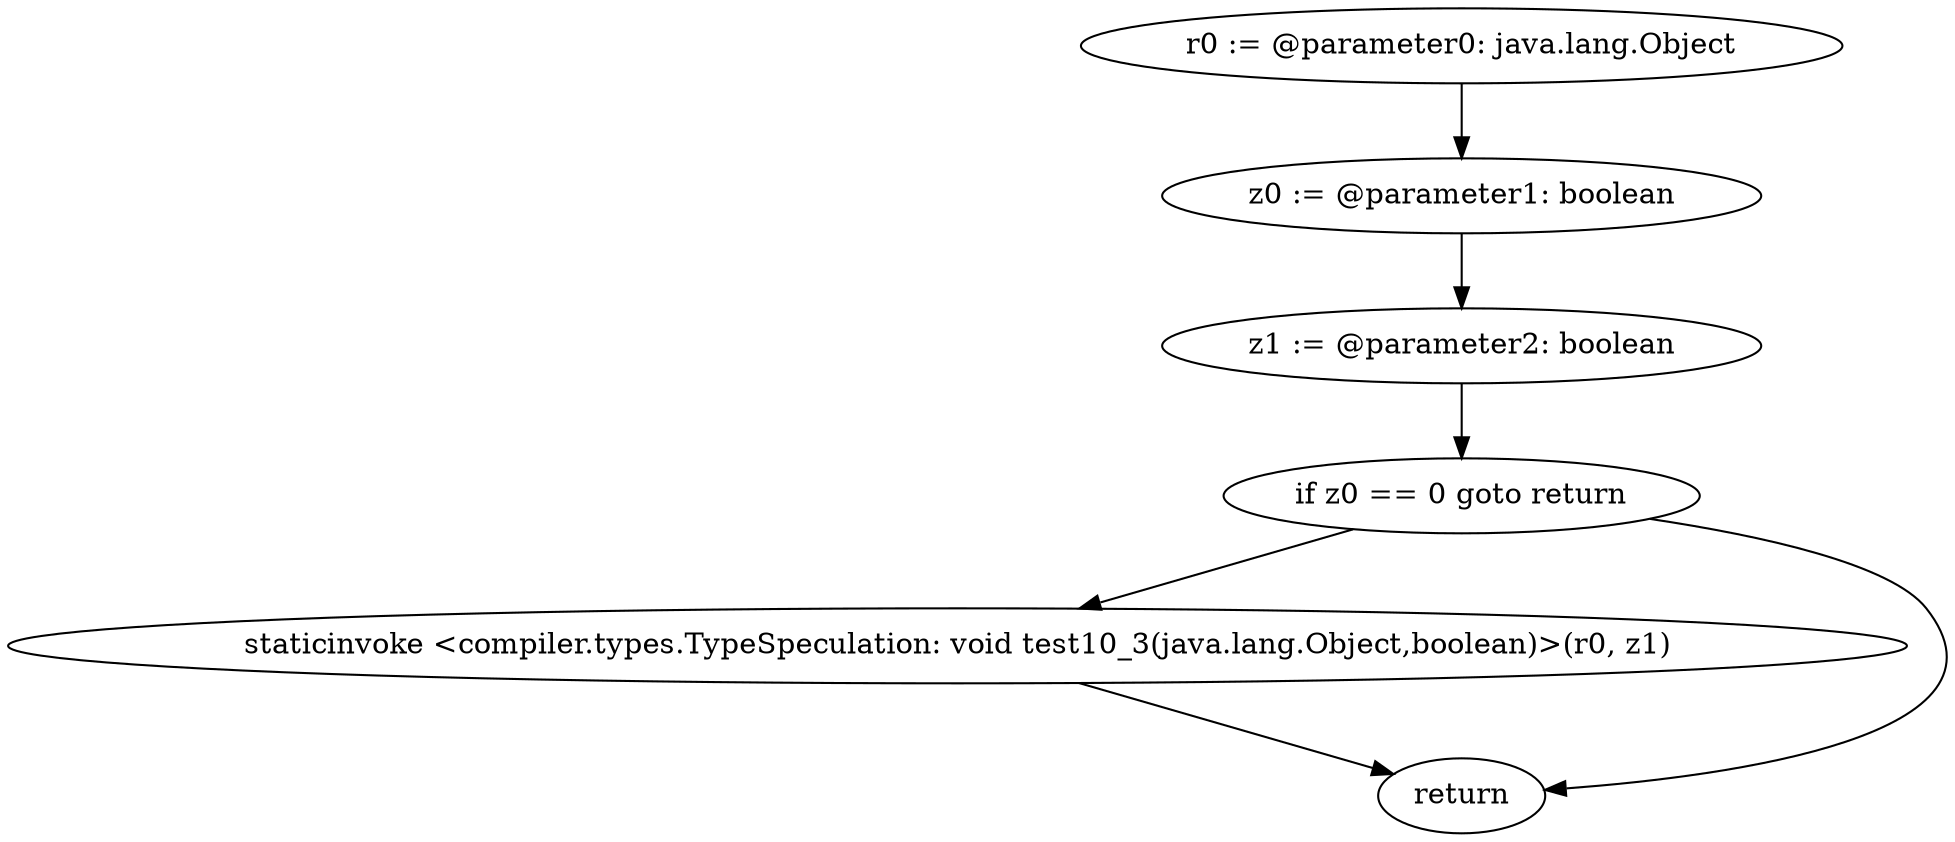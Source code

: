 digraph "unitGraph" {
    "r0 := @parameter0: java.lang.Object"
    "z0 := @parameter1: boolean"
    "z1 := @parameter2: boolean"
    "if z0 == 0 goto return"
    "staticinvoke <compiler.types.TypeSpeculation: void test10_3(java.lang.Object,boolean)>(r0, z1)"
    "return"
    "r0 := @parameter0: java.lang.Object"->"z0 := @parameter1: boolean";
    "z0 := @parameter1: boolean"->"z1 := @parameter2: boolean";
    "z1 := @parameter2: boolean"->"if z0 == 0 goto return";
    "if z0 == 0 goto return"->"staticinvoke <compiler.types.TypeSpeculation: void test10_3(java.lang.Object,boolean)>(r0, z1)";
    "if z0 == 0 goto return"->"return";
    "staticinvoke <compiler.types.TypeSpeculation: void test10_3(java.lang.Object,boolean)>(r0, z1)"->"return";
}
